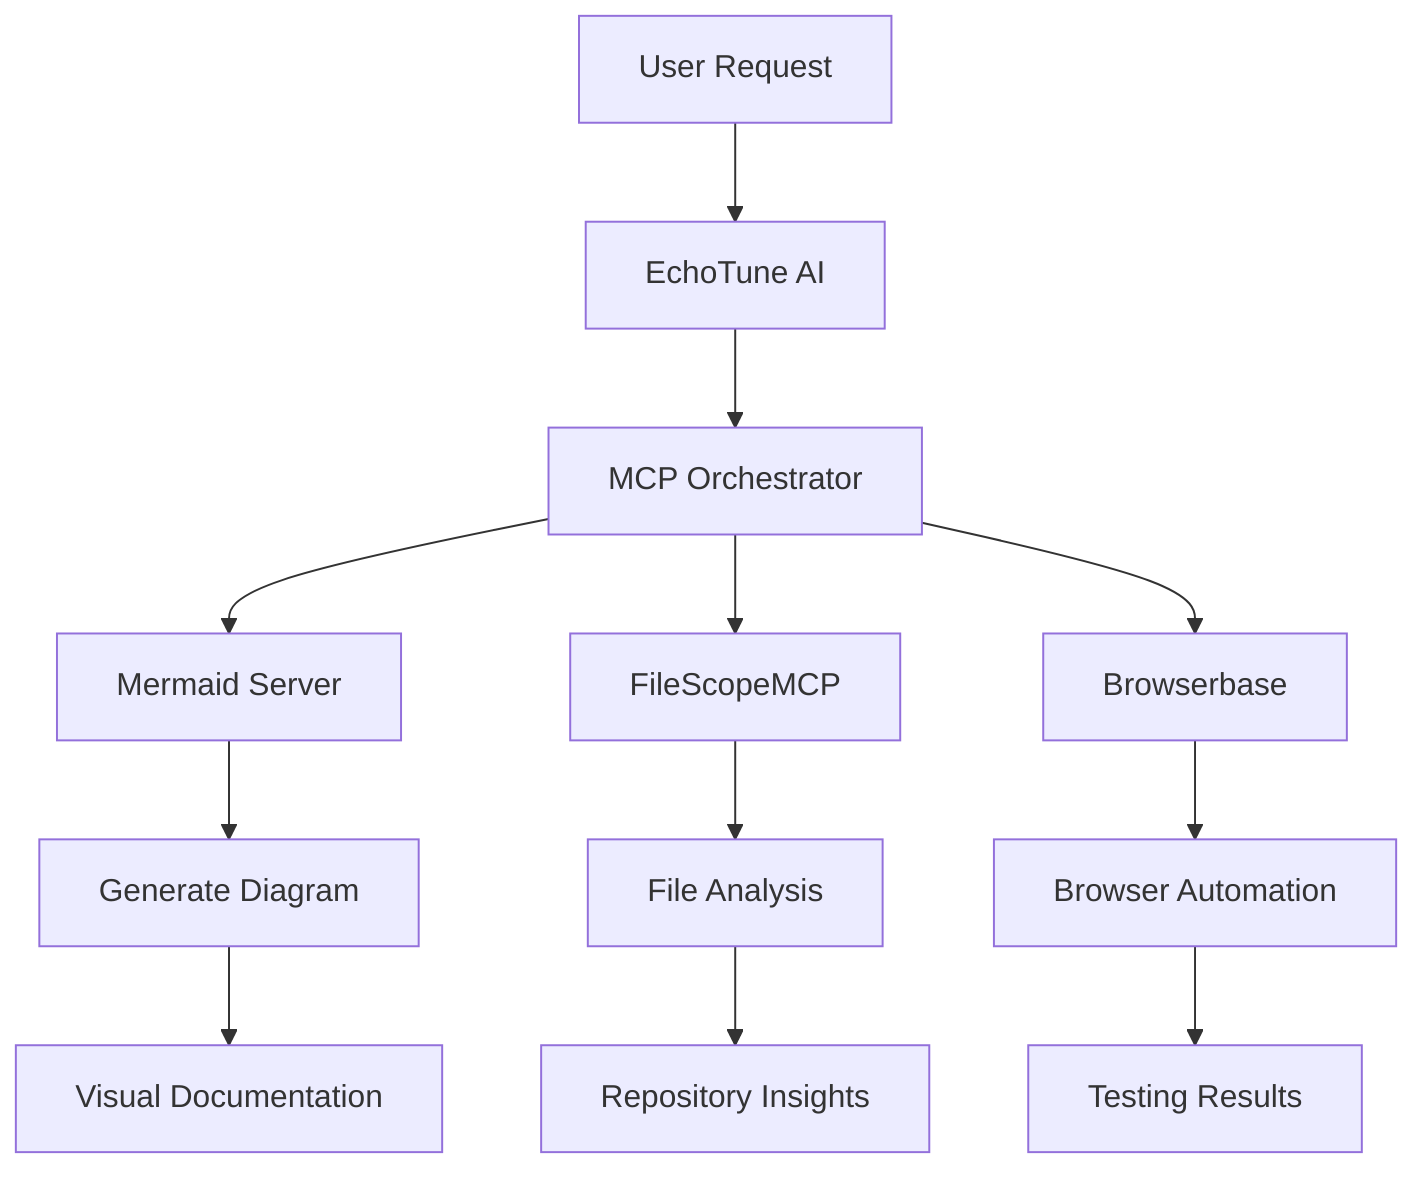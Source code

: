 graph TD
        A[User Request] --> B[EchoTune AI]
        B --> C[MCP Orchestrator]
        C --> D[Mermaid Server]
        C --> E[FileScopeMCP]
        C --> F[Browserbase]
        D --> G[Generate Diagram]
        E --> H[File Analysis]
        F --> I[Browser Automation]
        G --> J[Visual Documentation]
        H --> K[Repository Insights]
        I --> L[Testing Results]